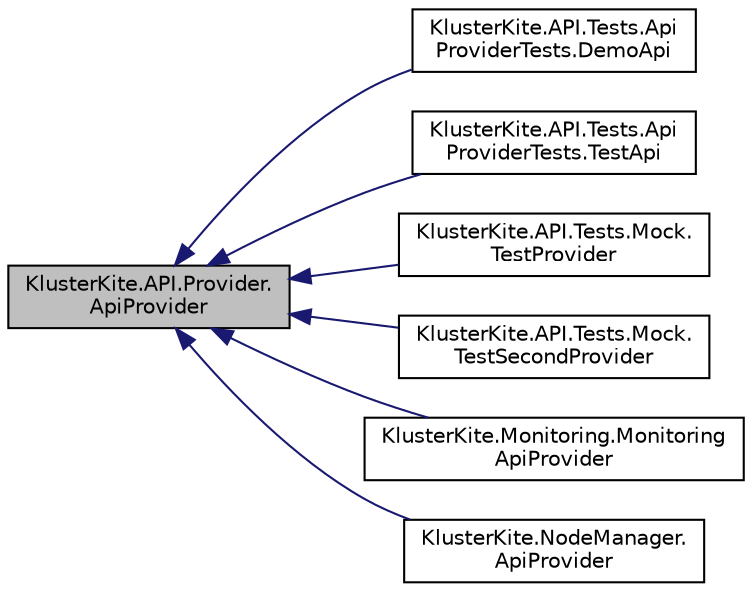 digraph "KlusterKite.API.Provider.ApiProvider"
{
  edge [fontname="Helvetica",fontsize="10",labelfontname="Helvetica",labelfontsize="10"];
  node [fontname="Helvetica",fontsize="10",shape=record];
  rankdir="LR";
  Node0 [label="KlusterKite.API.Provider.\lApiProvider",height=0.2,width=0.4,color="black", fillcolor="grey75", style="filled", fontcolor="black"];
  Node0 -> Node1 [dir="back",color="midnightblue",fontsize="10",style="solid",fontname="Helvetica"];
  Node1 [label="KlusterKite.API.Tests.Api\lProviderTests.DemoApi",height=0.2,width=0.4,color="black", fillcolor="white", style="filled",URL="$class_kluster_kite_1_1_a_p_i_1_1_tests_1_1_api_provider_tests_1_1_demo_api.html",tooltip="Just class to demonstrate api declaration "];
  Node0 -> Node2 [dir="back",color="midnightblue",fontsize="10",style="solid",fontname="Helvetica"];
  Node2 [label="KlusterKite.API.Tests.Api\lProviderTests.TestApi",height=0.2,width=0.4,color="black", fillcolor="white", style="filled",URL="$class_kluster_kite_1_1_a_p_i_1_1_tests_1_1_api_provider_tests_1_1_test_api.html",tooltip="Some test api "];
  Node0 -> Node3 [dir="back",color="midnightblue",fontsize="10",style="solid",fontname="Helvetica"];
  Node3 [label="KlusterKite.API.Tests.Mock.\lTestProvider",height=0.2,width=0.4,color="black", fillcolor="white", style="filled",URL="$class_kluster_kite_1_1_a_p_i_1_1_tests_1_1_mock_1_1_test_provider.html",tooltip="Test api provider "];
  Node0 -> Node4 [dir="back",color="midnightblue",fontsize="10",style="solid",fontname="Helvetica"];
  Node4 [label="KlusterKite.API.Tests.Mock.\lTestSecondProvider",height=0.2,width=0.4,color="black", fillcolor="white", style="filled",URL="$class_kluster_kite_1_1_a_p_i_1_1_tests_1_1_mock_1_1_test_second_provider.html",tooltip="The second provider to test multiple provider configurations "];
  Node0 -> Node5 [dir="back",color="midnightblue",fontsize="10",style="solid",fontname="Helvetica"];
  Node5 [label="KlusterKite.Monitoring.Monitoring\lApiProvider",height=0.2,width=0.4,color="black", fillcolor="white", style="filled",URL="$class_kluster_kite_1_1_monitoring_1_1_monitoring_api_provider.html",tooltip="Provides API access to the monitoring functions "];
  Node0 -> Node6 [dir="back",color="midnightblue",fontsize="10",style="solid",fontname="Helvetica"];
  Node6 [label="KlusterKite.NodeManager.\lApiProvider",height=0.2,width=0.4,color="black", fillcolor="white", style="filled",URL="$class_kluster_kite_1_1_node_manager_1_1_api_provider.html",tooltip="The node manager API provider "];
}
